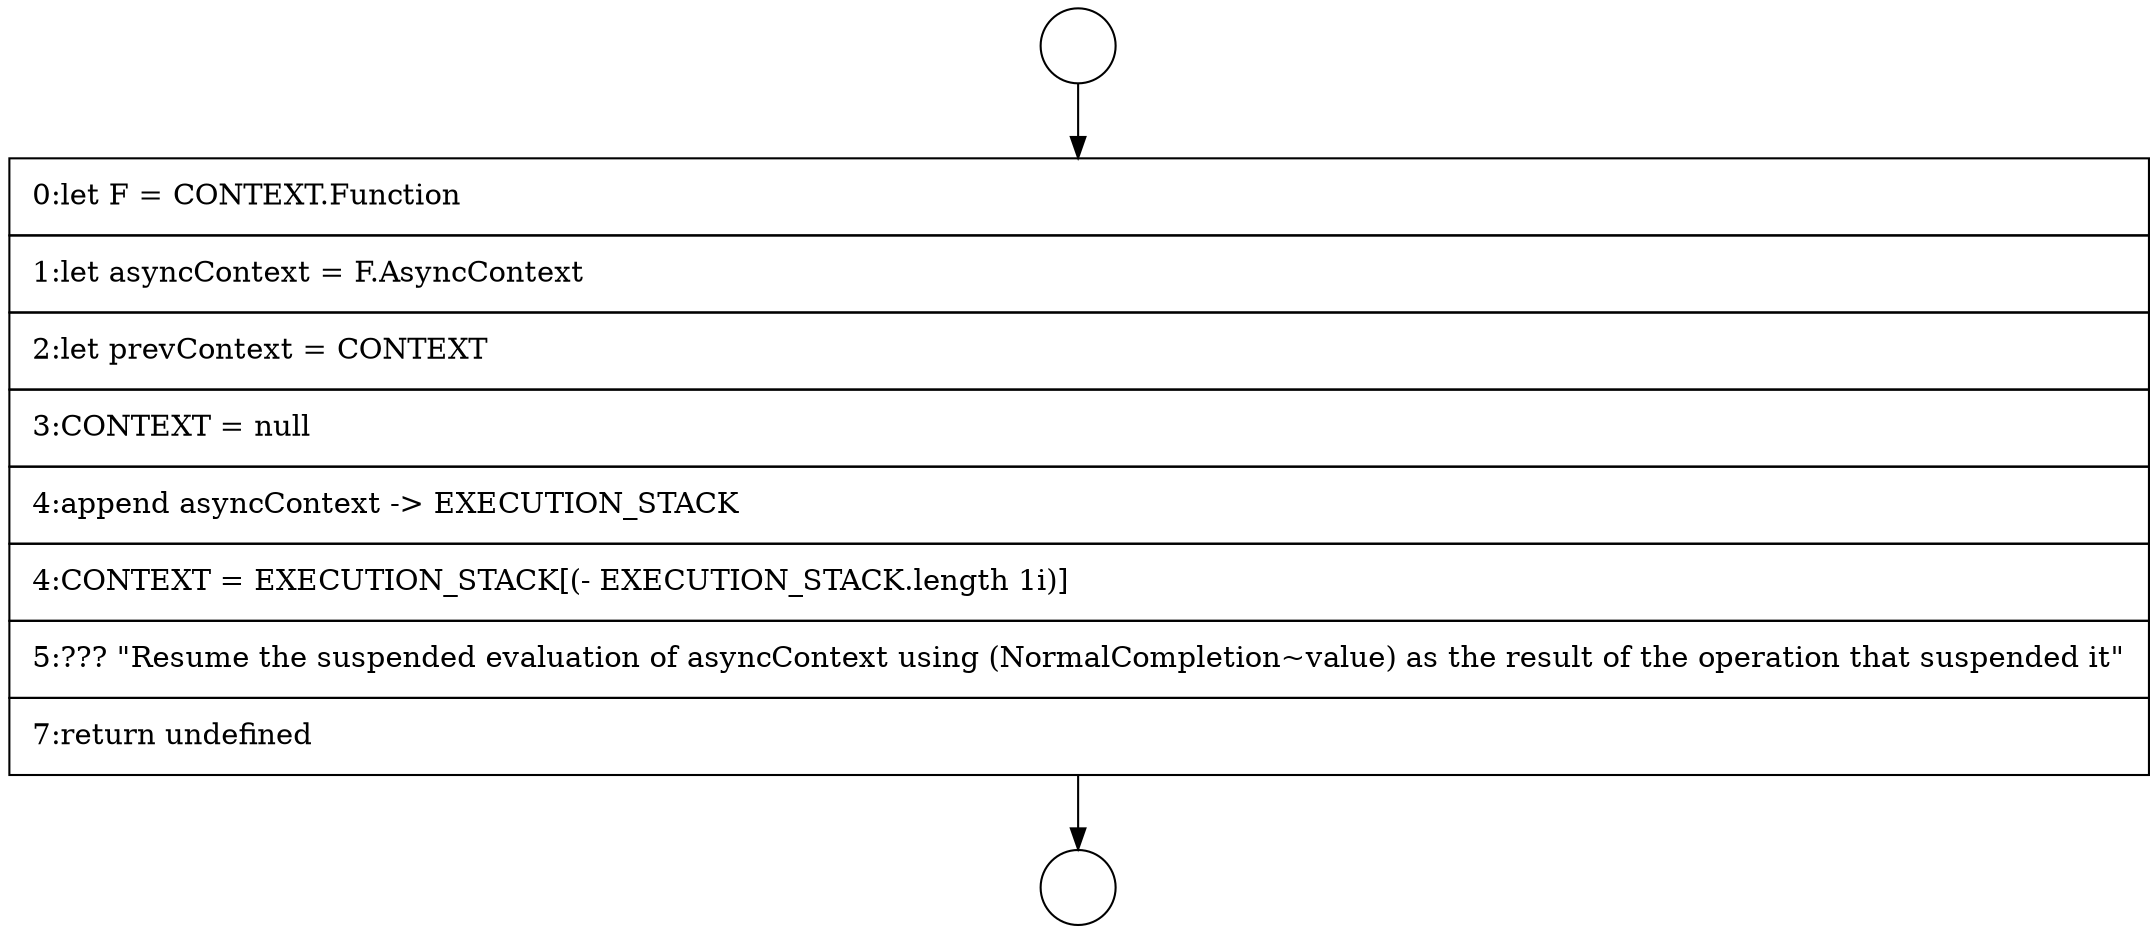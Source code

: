 digraph {
  node0 [shape=circle label=" " color="black" fillcolor="white" style=filled]
  node2 [shape=none, margin=0, label=<<font color="black">
    <table border="0" cellborder="1" cellspacing="0" cellpadding="10">
      <tr><td align="left">0:let F = CONTEXT.Function</td></tr>
      <tr><td align="left">1:let asyncContext = F.AsyncContext</td></tr>
      <tr><td align="left">2:let prevContext = CONTEXT</td></tr>
      <tr><td align="left">3:CONTEXT = null</td></tr>
      <tr><td align="left">4:append asyncContext -&gt; EXECUTION_STACK</td></tr>
      <tr><td align="left">4:CONTEXT = EXECUTION_STACK[(- EXECUTION_STACK.length 1i)]</td></tr>
      <tr><td align="left">5:??? &quot;Resume the suspended evaluation of asyncContext using (NormalCompletion~value) as the result of the operation that suspended it&quot;</td></tr>
      <tr><td align="left">7:return undefined</td></tr>
    </table>
  </font>> color="black" fillcolor="white" style=filled]
  node1 [shape=circle label=" " color="black" fillcolor="white" style=filled]
  node0 -> node2 [ color="black"]
  node2 -> node1 [ color="black"]
}

